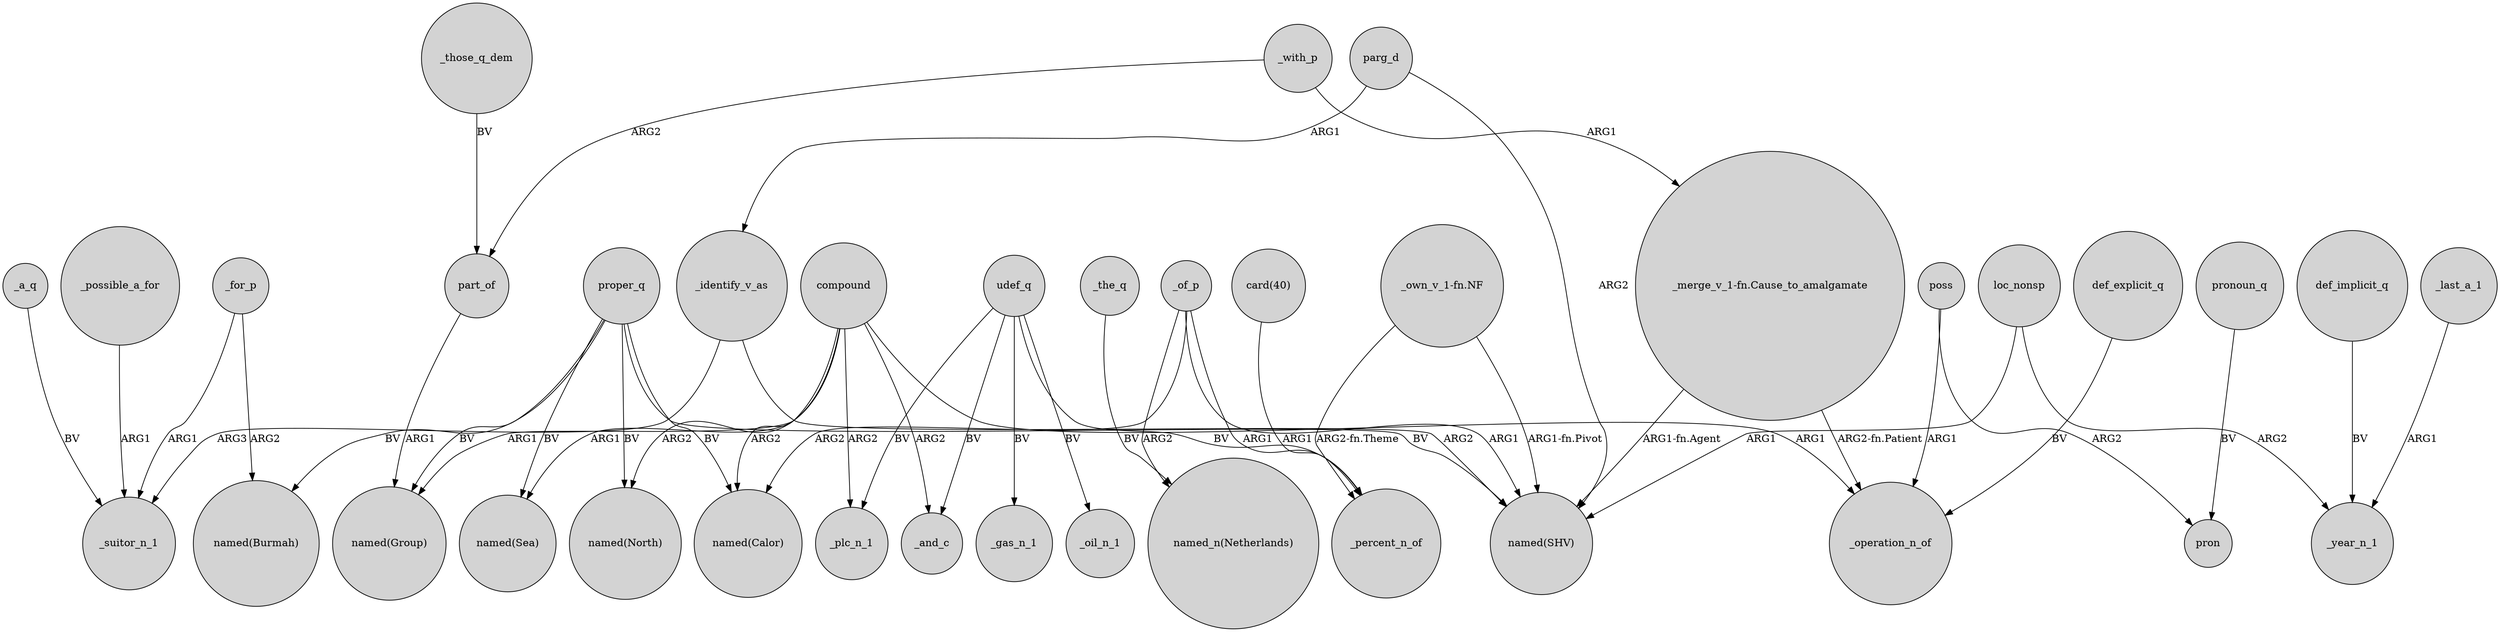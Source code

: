 digraph {
	node [shape=circle style=filled]
	compound -> "named(North)" [label=ARG2]
	compound -> _operation_n_of [label=ARG1]
	_for_p -> _suitor_n_1 [label=ARG1]
	proper_q -> "named(North)" [label=BV]
	poss -> pron [label=ARG2]
	def_implicit_q -> _year_n_1 [label=BV]
	poss -> _operation_n_of [label=ARG1]
	"card(40)" -> _percent_n_of [label=ARG1]
	_the_q -> "named_n(Netherlands)" [label=BV]
	_possible_a_for -> _suitor_n_1 [label=ARG1]
	proper_q -> "named(Sea)" [label=BV]
	_identify_v_as -> _suitor_n_1 [label=ARG3]
	proper_q -> "named(SHV)" [label=BV]
	_identify_v_as -> "named(SHV)" [label=ARG2]
	_of_p -> "named(SHV)" [label=ARG1]
	"_merge_v_1-fn.Cause_to_amalgamate" -> _operation_n_of [label="ARG2-fn.Patient"]
	compound -> "named(Calor)" [label=ARG2]
	"_own_v_1-fn.NF" -> "named(SHV)" [label="ARG1-fn.Pivot"]
	proper_q -> "named(Burmah)" [label=BV]
	"_own_v_1-fn.NF" -> _percent_n_of [label="ARG2-fn.Theme"]
	_with_p -> part_of [label=ARG2]
	compound -> "named(Group)" [label=ARG1]
	loc_nonsp -> "named(SHV)" [label=ARG1]
	proper_q -> "named(Calor)" [label=BV]
	_with_p -> "_merge_v_1-fn.Cause_to_amalgamate" [label=ARG1]
	_of_p -> _percent_n_of [label=ARG1]
	pronoun_q -> pron [label=BV]
	def_explicit_q -> _operation_n_of [label=BV]
	compound -> _and_c [label=ARG2]
	_those_q_dem -> part_of [label=BV]
	_a_q -> _suitor_n_1 [label=BV]
	part_of -> "named(Group)" [label=ARG1]
	parg_d -> "named(SHV)" [label=ARG2]
	_of_p -> "named_n(Netherlands)" [label=ARG2]
	loc_nonsp -> _year_n_1 [label=ARG2]
	"_merge_v_1-fn.Cause_to_amalgamate" -> "named(SHV)" [label="ARG1-fn.Agent"]
	udef_q -> _gas_n_1 [label=BV]
	_last_a_1 -> _year_n_1 [label=ARG1]
	_of_p -> "named(Calor)" [label=ARG2]
	udef_q -> _oil_n_1 [label=BV]
	udef_q -> _plc_n_1 [label=BV]
	proper_q -> "named(Group)" [label=BV]
	compound -> "named(Sea)" [label=ARG1]
	udef_q -> _percent_n_of [label=BV]
	parg_d -> _identify_v_as [label=ARG1]
	udef_q -> _and_c [label=BV]
	compound -> _plc_n_1 [label=ARG2]
	_for_p -> "named(Burmah)" [label=ARG2]
}
